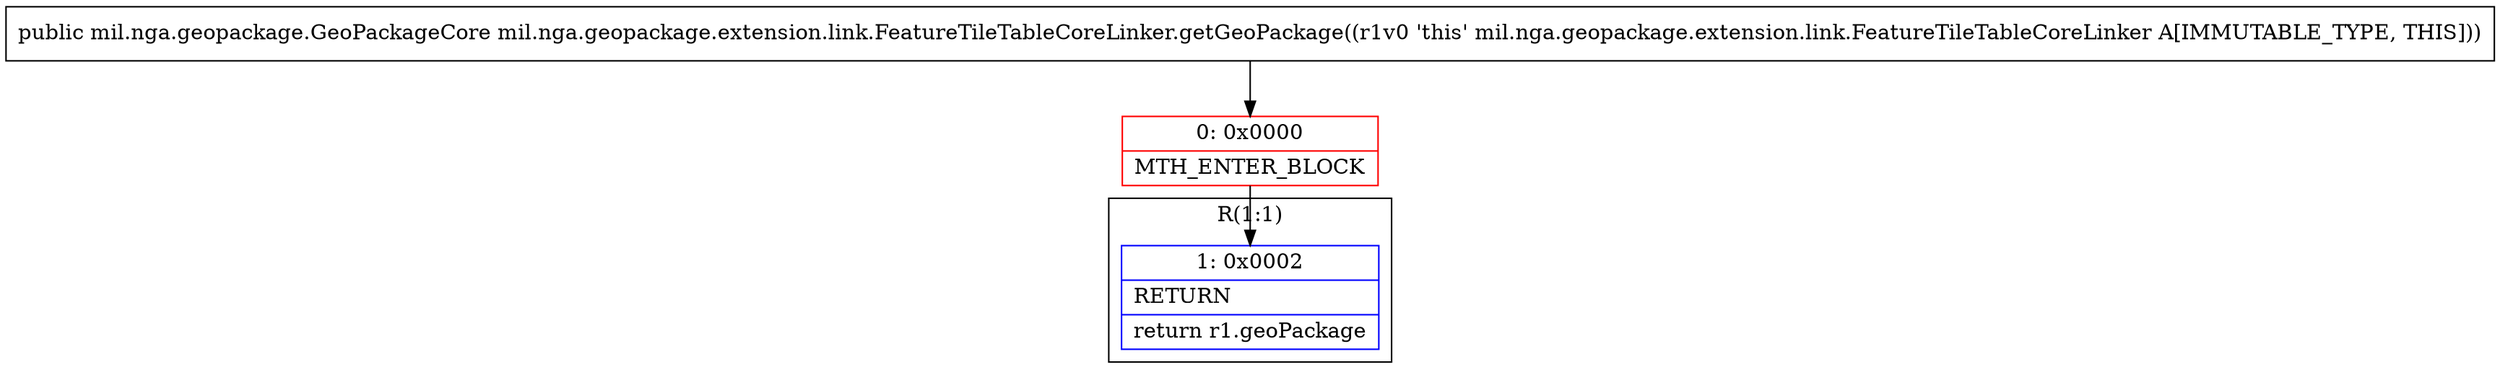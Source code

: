 digraph "CFG formil.nga.geopackage.extension.link.FeatureTileTableCoreLinker.getGeoPackage()Lmil\/nga\/geopackage\/GeoPackageCore;" {
subgraph cluster_Region_1629286939 {
label = "R(1:1)";
node [shape=record,color=blue];
Node_1 [shape=record,label="{1\:\ 0x0002|RETURN\l|return r1.geoPackage\l}"];
}
Node_0 [shape=record,color=red,label="{0\:\ 0x0000|MTH_ENTER_BLOCK\l}"];
MethodNode[shape=record,label="{public mil.nga.geopackage.GeoPackageCore mil.nga.geopackage.extension.link.FeatureTileTableCoreLinker.getGeoPackage((r1v0 'this' mil.nga.geopackage.extension.link.FeatureTileTableCoreLinker A[IMMUTABLE_TYPE, THIS])) }"];
MethodNode -> Node_0;
Node_0 -> Node_1;
}


